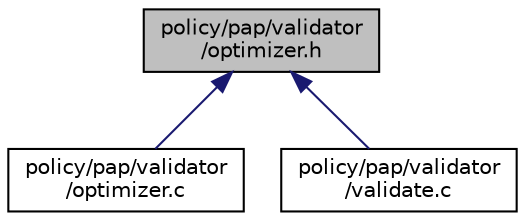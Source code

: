 digraph "policy/pap/validator/optimizer.h"
{
  edge [fontname="Helvetica",fontsize="10",labelfontname="Helvetica",labelfontsize="10"];
  node [fontname="Helvetica",fontsize="10",shape=record];
  Node6 [label="policy/pap/validator\l/optimizer.h",height=0.2,width=0.4,color="black", fillcolor="grey75", style="filled", fontcolor="black"];
  Node6 -> Node7 [dir="back",color="midnightblue",fontsize="10",style="solid",fontname="Helvetica"];
  Node7 [label="policy/pap/validator\l/optimizer.c",height=0.2,width=0.4,color="black", fillcolor="white", style="filled",URL="$optimizer_8c.html"];
  Node6 -> Node8 [dir="back",color="midnightblue",fontsize="10",style="solid",fontname="Helvetica"];
  Node8 [label="policy/pap/validator\l/validate.c",height=0.2,width=0.4,color="black", fillcolor="white", style="filled",URL="$validate_8c.html"];
}
